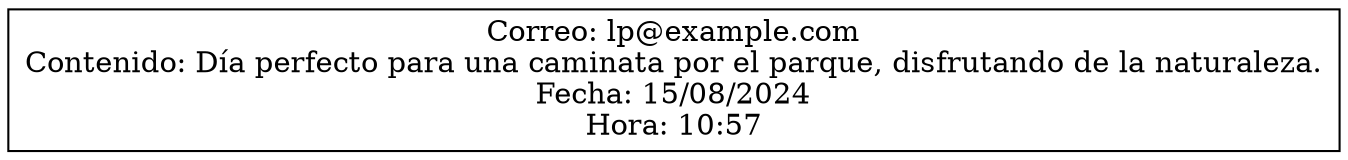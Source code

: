 digraph G {
    node [shape=record];
    rankdir=LR;
    node0 [label="{Correo: lp@example.com\nContenido: Día perfecto para una caminata por el parque, disfrutando de la naturaleza.\nFecha: 15/08/2024\nHora: 10:57}"];
}
